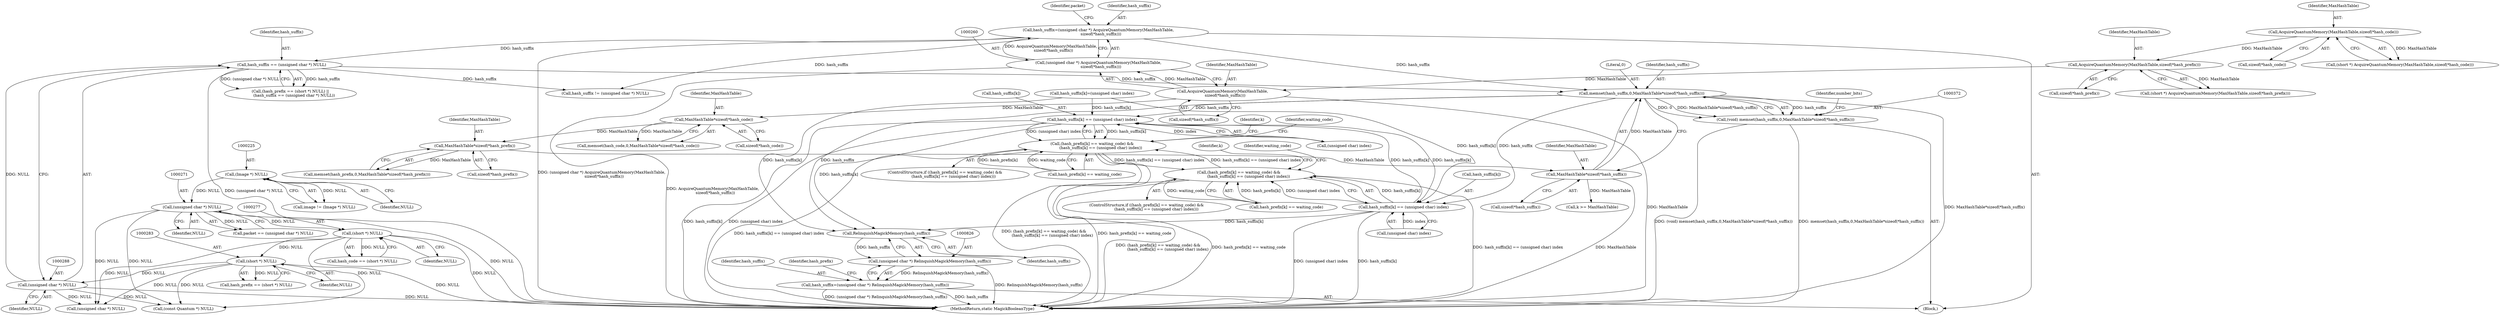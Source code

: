 digraph "0_ImageMagick6_61135001a625364e29bdce83832f043eebde7b5a_0@API" {
"1000373" [label="(Call,memset(hash_suffix,0,MaxHashTable*sizeof(*hash_suffix)))"];
"1000285" [label="(Call,hash_suffix == (unsigned char *) NULL)"];
"1000257" [label="(Call,hash_suffix=(unsigned char *) AcquireQuantumMemory(MaxHashTable,\n    sizeof(*hash_suffix)))"];
"1000259" [label="(Call,(unsigned char *) AcquireQuantumMemory(MaxHashTable,\n    sizeof(*hash_suffix)))"];
"1000261" [label="(Call,AcquireQuantumMemory(MaxHashTable,\n    sizeof(*hash_suffix)))"];
"1000252" [label="(Call,AcquireQuantumMemory(MaxHashTable,sizeof(*hash_prefix)))"];
"1000243" [label="(Call,AcquireQuantumMemory(MaxHashTable,sizeof(*hash_code)))"];
"1000287" [label="(Call,(unsigned char *) NULL)"];
"1000282" [label="(Call,(short *) NULL)"];
"1000276" [label="(Call,(short *) NULL)"];
"1000270" [label="(Call,(unsigned char *) NULL)"];
"1000224" [label="(Call,(Image *) NULL)"];
"1000376" [label="(Call,MaxHashTable*sizeof(*hash_suffix))"];
"1000366" [label="(Call,MaxHashTable*sizeof(*hash_prefix))"];
"1000356" [label="(Call,MaxHashTable*sizeof(*hash_code))"];
"1000371" [label="(Call,(void) memset(hash_suffix,0,MaxHashTable*sizeof(*hash_suffix)))"];
"1000553" [label="(Call,hash_suffix[k] == (unsigned char) index)"];
"1000547" [label="(Call,(hash_prefix[k] == waiting_code) &&\n              (hash_suffix[k] == (unsigned char) index))"];
"1000596" [label="(Call,(hash_prefix[k] == waiting_code) &&\n                (hash_suffix[k] == (unsigned char) index))"];
"1000602" [label="(Call,hash_suffix[k] == (unsigned char) index)"];
"1000827" [label="(Call,RelinquishMagickMemory(hash_suffix))"];
"1000825" [label="(Call,(unsigned char *) RelinquishMagickMemory(hash_suffix))"];
"1000823" [label="(Call,hash_suffix=(unsigned char *) RelinquishMagickMemory(hash_suffix))"];
"1000244" [label="(Identifier,MaxHashTable)"];
"1000272" [label="(Identifier,NULL)"];
"1000282" [label="(Call,(short *) NULL)"];
"1000363" [label="(Call,memset(hash_prefix,0,MaxHashTable*sizeof(*hash_prefix)))"];
"1000258" [label="(Identifier,hash_suffix)"];
"1000257" [label="(Call,hash_suffix=(unsigned char *) AcquireQuantumMemory(MaxHashTable,\n    sizeof(*hash_suffix)))"];
"1000280" [label="(Call,hash_prefix == (short *) NULL)"];
"1000378" [label="(Call,sizeof(*hash_suffix))"];
"1000546" [label="(ControlStructure,if ((hash_prefix[k] == waiting_code) &&\n              (hash_suffix[k] == (unsigned char) index)))"];
"1000276" [label="(Call,(short *) NULL)"];
"1000824" [label="(Identifier,hash_suffix)"];
"1000644" [label="(Call,hash_suffix[k]=(unsigned char) index)"];
"1000241" [label="(Call,(short *) AcquireQuantumMemory(MaxHashTable,sizeof(*hash_code)))"];
"1000328" [label="(Call,hash_suffix != (unsigned char *) NULL)"];
"1000828" [label="(Identifier,hash_suffix)"];
"1000825" [label="(Call,(unsigned char *) RelinquishMagickMemory(hash_suffix))"];
"1000579" [label="(Identifier,k)"];
"1000226" [label="(Identifier,NULL)"];
"1000602" [label="(Call,hash_suffix[k] == (unsigned char) index)"];
"1000259" [label="(Call,(unsigned char *) AcquireQuantumMemory(MaxHashTable,\n    sizeof(*hash_suffix)))"];
"1000375" [label="(Literal,0)"];
"1000261" [label="(Call,AcquireQuantumMemory(MaxHashTable,\n    sizeof(*hash_suffix)))"];
"1000284" [label="(Identifier,NULL)"];
"1000222" [label="(Call,image != (Image *) NULL)"];
"1000252" [label="(Call,AcquireQuantumMemory(MaxHashTable,sizeof(*hash_prefix)))"];
"1000274" [label="(Call,hash_code == (short *) NULL)"];
"1000366" [label="(Call,MaxHashTable*sizeof(*hash_prefix))"];
"1000557" [label="(Call,(unsigned char) index)"];
"1000376" [label="(Call,MaxHashTable*sizeof(*hash_suffix))"];
"1000827" [label="(Call,RelinquishMagickMemory(hash_suffix))"];
"1000263" [label="(Call,sizeof(*hash_suffix))"];
"1000823" [label="(Call,hash_suffix=(unsigned char *) RelinquishMagickMemory(hash_suffix))"];
"1000285" [label="(Call,hash_suffix == (unsigned char *) NULL)"];
"1000269" [label="(Identifier,packet)"];
"1000279" [label="(Call,(hash_prefix == (short *) NULL) ||\n      (hash_suffix == (unsigned char *) NULL))"];
"1000250" [label="(Call,(short *) AcquireQuantumMemory(MaxHashTable,sizeof(*hash_prefix)))"];
"1000569" [label="(Identifier,k)"];
"1000262" [label="(Identifier,MaxHashTable)"];
"1000373" [label="(Call,memset(hash_suffix,0,MaxHashTable*sizeof(*hash_suffix)))"];
"1000117" [label="(Block,)"];
"1000457" [label="(Call,(const Quantum *) NULL)"];
"1000268" [label="(Call,packet == (unsigned char *) NULL)"];
"1000554" [label="(Call,hash_suffix[k])"];
"1000553" [label="(Call,hash_suffix[k] == (unsigned char) index)"];
"1000353" [label="(Call,memset(hash_code,0,MaxHashTable*sizeof(*hash_code)))"];
"1000253" [label="(Identifier,MaxHashTable)"];
"1000374" [label="(Identifier,hash_suffix)"];
"1000270" [label="(Call,(unsigned char *) NULL)"];
"1000254" [label="(Call,sizeof(*hash_prefix))"];
"1000356" [label="(Call,MaxHashTable*sizeof(*hash_code))"];
"1000357" [label="(Identifier,MaxHashTable)"];
"1000382" [label="(Identifier,number_bits)"];
"1000287" [label="(Call,(unsigned char *) NULL)"];
"1000371" [label="(Call,(void) memset(hash_suffix,0,MaxHashTable*sizeof(*hash_suffix)))"];
"1000367" [label="(Identifier,MaxHashTable)"];
"1000547" [label="(Call,(hash_prefix[k] == waiting_code) &&\n              (hash_suffix[k] == (unsigned char) index))"];
"1000562" [label="(Identifier,waiting_code)"];
"1000849" [label="(MethodReturn,static MagickBooleanType)"];
"1000286" [label="(Identifier,hash_suffix)"];
"1000289" [label="(Identifier,NULL)"];
"1000548" [label="(Call,hash_prefix[k] == waiting_code)"];
"1000611" [label="(Identifier,waiting_code)"];
"1000243" [label="(Call,AcquireQuantumMemory(MaxHashTable,sizeof(*hash_code)))"];
"1000603" [label="(Call,hash_suffix[k])"];
"1000595" [label="(ControlStructure,if ((hash_prefix[k] == waiting_code) &&\n                (hash_suffix[k] == (unsigned char) index)))"];
"1000294" [label="(Call,(unsigned char *) NULL)"];
"1000527" [label="(Call,k >= MaxHashTable)"];
"1000596" [label="(Call,(hash_prefix[k] == waiting_code) &&\n                (hash_suffix[k] == (unsigned char) index))"];
"1000377" [label="(Identifier,MaxHashTable)"];
"1000606" [label="(Call,(unsigned char) index)"];
"1000597" [label="(Call,hash_prefix[k] == waiting_code)"];
"1000224" [label="(Call,(Image *) NULL)"];
"1000278" [label="(Identifier,NULL)"];
"1000245" [label="(Call,sizeof(*hash_code))"];
"1000830" [label="(Identifier,hash_prefix)"];
"1000368" [label="(Call,sizeof(*hash_prefix))"];
"1000358" [label="(Call,sizeof(*hash_code))"];
"1000373" -> "1000371"  [label="AST: "];
"1000373" -> "1000376"  [label="CFG: "];
"1000374" -> "1000373"  [label="AST: "];
"1000375" -> "1000373"  [label="AST: "];
"1000376" -> "1000373"  [label="AST: "];
"1000371" -> "1000373"  [label="CFG: "];
"1000373" -> "1000849"  [label="DDG: MaxHashTable*sizeof(*hash_suffix)"];
"1000373" -> "1000371"  [label="DDG: hash_suffix"];
"1000373" -> "1000371"  [label="DDG: 0"];
"1000373" -> "1000371"  [label="DDG: MaxHashTable*sizeof(*hash_suffix)"];
"1000285" -> "1000373"  [label="DDG: hash_suffix"];
"1000257" -> "1000373"  [label="DDG: hash_suffix"];
"1000376" -> "1000373"  [label="DDG: MaxHashTable"];
"1000373" -> "1000553"  [label="DDG: hash_suffix"];
"1000373" -> "1000602"  [label="DDG: hash_suffix"];
"1000373" -> "1000827"  [label="DDG: hash_suffix"];
"1000285" -> "1000279"  [label="AST: "];
"1000285" -> "1000287"  [label="CFG: "];
"1000286" -> "1000285"  [label="AST: "];
"1000287" -> "1000285"  [label="AST: "];
"1000279" -> "1000285"  [label="CFG: "];
"1000285" -> "1000849"  [label="DDG: (unsigned char *) NULL"];
"1000285" -> "1000279"  [label="DDG: hash_suffix"];
"1000285" -> "1000279"  [label="DDG: (unsigned char *) NULL"];
"1000257" -> "1000285"  [label="DDG: hash_suffix"];
"1000287" -> "1000285"  [label="DDG: NULL"];
"1000285" -> "1000328"  [label="DDG: hash_suffix"];
"1000257" -> "1000117"  [label="AST: "];
"1000257" -> "1000259"  [label="CFG: "];
"1000258" -> "1000257"  [label="AST: "];
"1000259" -> "1000257"  [label="AST: "];
"1000269" -> "1000257"  [label="CFG: "];
"1000257" -> "1000849"  [label="DDG: (unsigned char *) AcquireQuantumMemory(MaxHashTable,\n    sizeof(*hash_suffix))"];
"1000259" -> "1000257"  [label="DDG: AcquireQuantumMemory(MaxHashTable,\n    sizeof(*hash_suffix))"];
"1000257" -> "1000328"  [label="DDG: hash_suffix"];
"1000259" -> "1000261"  [label="CFG: "];
"1000260" -> "1000259"  [label="AST: "];
"1000261" -> "1000259"  [label="AST: "];
"1000259" -> "1000849"  [label="DDG: AcquireQuantumMemory(MaxHashTable,\n    sizeof(*hash_suffix))"];
"1000261" -> "1000259"  [label="DDG: MaxHashTable"];
"1000261" -> "1000263"  [label="CFG: "];
"1000262" -> "1000261"  [label="AST: "];
"1000263" -> "1000261"  [label="AST: "];
"1000261" -> "1000849"  [label="DDG: MaxHashTable"];
"1000252" -> "1000261"  [label="DDG: MaxHashTable"];
"1000261" -> "1000356"  [label="DDG: MaxHashTable"];
"1000252" -> "1000250"  [label="AST: "];
"1000252" -> "1000254"  [label="CFG: "];
"1000253" -> "1000252"  [label="AST: "];
"1000254" -> "1000252"  [label="AST: "];
"1000250" -> "1000252"  [label="CFG: "];
"1000252" -> "1000250"  [label="DDG: MaxHashTable"];
"1000243" -> "1000252"  [label="DDG: MaxHashTable"];
"1000243" -> "1000241"  [label="AST: "];
"1000243" -> "1000245"  [label="CFG: "];
"1000244" -> "1000243"  [label="AST: "];
"1000245" -> "1000243"  [label="AST: "];
"1000241" -> "1000243"  [label="CFG: "];
"1000243" -> "1000241"  [label="DDG: MaxHashTable"];
"1000287" -> "1000289"  [label="CFG: "];
"1000288" -> "1000287"  [label="AST: "];
"1000289" -> "1000287"  [label="AST: "];
"1000287" -> "1000849"  [label="DDG: NULL"];
"1000282" -> "1000287"  [label="DDG: NULL"];
"1000287" -> "1000294"  [label="DDG: NULL"];
"1000287" -> "1000457"  [label="DDG: NULL"];
"1000282" -> "1000280"  [label="AST: "];
"1000282" -> "1000284"  [label="CFG: "];
"1000283" -> "1000282"  [label="AST: "];
"1000284" -> "1000282"  [label="AST: "];
"1000280" -> "1000282"  [label="CFG: "];
"1000282" -> "1000849"  [label="DDG: NULL"];
"1000282" -> "1000280"  [label="DDG: NULL"];
"1000276" -> "1000282"  [label="DDG: NULL"];
"1000282" -> "1000294"  [label="DDG: NULL"];
"1000282" -> "1000457"  [label="DDG: NULL"];
"1000276" -> "1000274"  [label="AST: "];
"1000276" -> "1000278"  [label="CFG: "];
"1000277" -> "1000276"  [label="AST: "];
"1000278" -> "1000276"  [label="AST: "];
"1000274" -> "1000276"  [label="CFG: "];
"1000276" -> "1000849"  [label="DDG: NULL"];
"1000276" -> "1000274"  [label="DDG: NULL"];
"1000270" -> "1000276"  [label="DDG: NULL"];
"1000276" -> "1000294"  [label="DDG: NULL"];
"1000276" -> "1000457"  [label="DDG: NULL"];
"1000270" -> "1000268"  [label="AST: "];
"1000270" -> "1000272"  [label="CFG: "];
"1000271" -> "1000270"  [label="AST: "];
"1000272" -> "1000270"  [label="AST: "];
"1000268" -> "1000270"  [label="CFG: "];
"1000270" -> "1000849"  [label="DDG: NULL"];
"1000270" -> "1000268"  [label="DDG: NULL"];
"1000224" -> "1000270"  [label="DDG: NULL"];
"1000270" -> "1000294"  [label="DDG: NULL"];
"1000270" -> "1000457"  [label="DDG: NULL"];
"1000224" -> "1000222"  [label="AST: "];
"1000224" -> "1000226"  [label="CFG: "];
"1000225" -> "1000224"  [label="AST: "];
"1000226" -> "1000224"  [label="AST: "];
"1000222" -> "1000224"  [label="CFG: "];
"1000224" -> "1000222"  [label="DDG: NULL"];
"1000376" -> "1000378"  [label="CFG: "];
"1000377" -> "1000376"  [label="AST: "];
"1000378" -> "1000376"  [label="AST: "];
"1000376" -> "1000849"  [label="DDG: MaxHashTable"];
"1000366" -> "1000376"  [label="DDG: MaxHashTable"];
"1000376" -> "1000527"  [label="DDG: MaxHashTable"];
"1000366" -> "1000363"  [label="AST: "];
"1000366" -> "1000368"  [label="CFG: "];
"1000367" -> "1000366"  [label="AST: "];
"1000368" -> "1000366"  [label="AST: "];
"1000363" -> "1000366"  [label="CFG: "];
"1000366" -> "1000363"  [label="DDG: MaxHashTable"];
"1000356" -> "1000366"  [label="DDG: MaxHashTable"];
"1000356" -> "1000353"  [label="AST: "];
"1000356" -> "1000358"  [label="CFG: "];
"1000357" -> "1000356"  [label="AST: "];
"1000358" -> "1000356"  [label="AST: "];
"1000353" -> "1000356"  [label="CFG: "];
"1000356" -> "1000353"  [label="DDG: MaxHashTable"];
"1000371" -> "1000117"  [label="AST: "];
"1000372" -> "1000371"  [label="AST: "];
"1000382" -> "1000371"  [label="CFG: "];
"1000371" -> "1000849"  [label="DDG: memset(hash_suffix,0,MaxHashTable*sizeof(*hash_suffix))"];
"1000371" -> "1000849"  [label="DDG: (void) memset(hash_suffix,0,MaxHashTable*sizeof(*hash_suffix))"];
"1000553" -> "1000547"  [label="AST: "];
"1000553" -> "1000557"  [label="CFG: "];
"1000554" -> "1000553"  [label="AST: "];
"1000557" -> "1000553"  [label="AST: "];
"1000547" -> "1000553"  [label="CFG: "];
"1000553" -> "1000849"  [label="DDG: hash_suffix[k]"];
"1000553" -> "1000849"  [label="DDG: (unsigned char) index"];
"1000553" -> "1000547"  [label="DDG: hash_suffix[k]"];
"1000553" -> "1000547"  [label="DDG: (unsigned char) index"];
"1000644" -> "1000553"  [label="DDG: hash_suffix[k]"];
"1000602" -> "1000553"  [label="DDG: hash_suffix[k]"];
"1000557" -> "1000553"  [label="DDG: index"];
"1000553" -> "1000602"  [label="DDG: hash_suffix[k]"];
"1000553" -> "1000827"  [label="DDG: hash_suffix[k]"];
"1000547" -> "1000546"  [label="AST: "];
"1000547" -> "1000548"  [label="CFG: "];
"1000548" -> "1000547"  [label="AST: "];
"1000562" -> "1000547"  [label="CFG: "];
"1000569" -> "1000547"  [label="CFG: "];
"1000547" -> "1000849"  [label="DDG: hash_prefix[k] == waiting_code"];
"1000547" -> "1000849"  [label="DDG: hash_suffix[k] == (unsigned char) index"];
"1000547" -> "1000849"  [label="DDG: (hash_prefix[k] == waiting_code) &&\n              (hash_suffix[k] == (unsigned char) index)"];
"1000548" -> "1000547"  [label="DDG: hash_prefix[k]"];
"1000548" -> "1000547"  [label="DDG: waiting_code"];
"1000596" -> "1000547"  [label="DDG: hash_suffix[k] == (unsigned char) index"];
"1000547" -> "1000596"  [label="DDG: hash_suffix[k] == (unsigned char) index"];
"1000596" -> "1000595"  [label="AST: "];
"1000596" -> "1000597"  [label="CFG: "];
"1000596" -> "1000602"  [label="CFG: "];
"1000597" -> "1000596"  [label="AST: "];
"1000602" -> "1000596"  [label="AST: "];
"1000579" -> "1000596"  [label="CFG: "];
"1000611" -> "1000596"  [label="CFG: "];
"1000596" -> "1000849"  [label="DDG: hash_prefix[k] == waiting_code"];
"1000596" -> "1000849"  [label="DDG: hash_suffix[k] == (unsigned char) index"];
"1000596" -> "1000849"  [label="DDG: (hash_prefix[k] == waiting_code) &&\n                (hash_suffix[k] == (unsigned char) index)"];
"1000597" -> "1000596"  [label="DDG: hash_prefix[k]"];
"1000597" -> "1000596"  [label="DDG: waiting_code"];
"1000602" -> "1000596"  [label="DDG: hash_suffix[k]"];
"1000602" -> "1000596"  [label="DDG: (unsigned char) index"];
"1000602" -> "1000606"  [label="CFG: "];
"1000603" -> "1000602"  [label="AST: "];
"1000606" -> "1000602"  [label="AST: "];
"1000602" -> "1000849"  [label="DDG: hash_suffix[k]"];
"1000602" -> "1000849"  [label="DDG: (unsigned char) index"];
"1000644" -> "1000602"  [label="DDG: hash_suffix[k]"];
"1000606" -> "1000602"  [label="DDG: index"];
"1000602" -> "1000827"  [label="DDG: hash_suffix[k]"];
"1000827" -> "1000825"  [label="AST: "];
"1000827" -> "1000828"  [label="CFG: "];
"1000828" -> "1000827"  [label="AST: "];
"1000825" -> "1000827"  [label="CFG: "];
"1000827" -> "1000825"  [label="DDG: hash_suffix"];
"1000644" -> "1000827"  [label="DDG: hash_suffix[k]"];
"1000825" -> "1000823"  [label="AST: "];
"1000826" -> "1000825"  [label="AST: "];
"1000823" -> "1000825"  [label="CFG: "];
"1000825" -> "1000849"  [label="DDG: RelinquishMagickMemory(hash_suffix)"];
"1000825" -> "1000823"  [label="DDG: RelinquishMagickMemory(hash_suffix)"];
"1000823" -> "1000117"  [label="AST: "];
"1000824" -> "1000823"  [label="AST: "];
"1000830" -> "1000823"  [label="CFG: "];
"1000823" -> "1000849"  [label="DDG: hash_suffix"];
"1000823" -> "1000849"  [label="DDG: (unsigned char *) RelinquishMagickMemory(hash_suffix)"];
}

